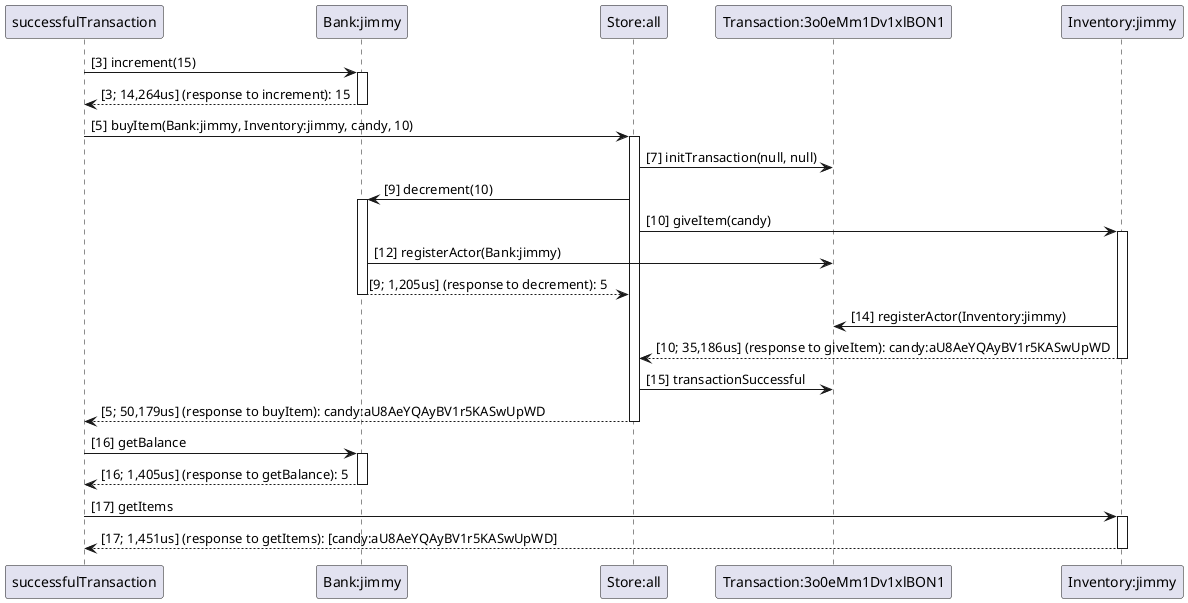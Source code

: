 @startuml
"successfulTransaction" -> "Bank:jimmy" : [3] increment(15)
activate "Bank:jimmy"
"Bank:jimmy" --> "successfulTransaction" : [3; 14,264us] (response to increment): 15
deactivate "Bank:jimmy"
"successfulTransaction" -> "Store:all" : [5] buyItem(Bank:jimmy, Inventory:jimmy, candy, 10)
activate "Store:all"
"Store:all" -> "Transaction:3o0eMm1Dv1xlBON1" : [7] initTransaction(null, null)
"Store:all" -> "Bank:jimmy" : [9] decrement(10)
activate "Bank:jimmy"
"Store:all" -> "Inventory:jimmy" : [10] giveItem(candy)
activate "Inventory:jimmy"
"Bank:jimmy" -> "Transaction:3o0eMm1Dv1xlBON1" : [12] registerActor(Bank:jimmy)
"Bank:jimmy" --> "Store:all" : [9; 1,205us] (response to decrement): 5
deactivate "Bank:jimmy"
"Inventory:jimmy" -> "Transaction:3o0eMm1Dv1xlBON1" : [14] registerActor(Inventory:jimmy)
"Inventory:jimmy" --> "Store:all" : [10; 35,186us] (response to giveItem): candy:aU8AeYQAyBV1r5KASwUpWD
deactivate "Inventory:jimmy"
"Store:all" -> "Transaction:3o0eMm1Dv1xlBON1" : [15] transactionSuccessful
"Store:all" --> "successfulTransaction" : [5; 50,179us] (response to buyItem): candy:aU8AeYQAyBV1r5KASwUpWD
deactivate "Store:all"
"successfulTransaction" -> "Bank:jimmy" : [16] getBalance
activate "Bank:jimmy"
"Bank:jimmy" --> "successfulTransaction" : [16; 1,405us] (response to getBalance): 5
deactivate "Bank:jimmy"
"successfulTransaction" -> "Inventory:jimmy" : [17] getItems
activate "Inventory:jimmy"
"Inventory:jimmy" --> "successfulTransaction" : [17; 1,451us] (response to getItems): [candy:aU8AeYQAyBV1r5KASwUpWD]
deactivate "Inventory:jimmy"
@enduml
